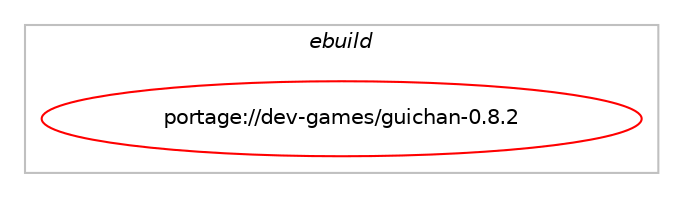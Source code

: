 digraph prolog {

# *************
# Graph options
# *************

newrank=true;
concentrate=true;
compound=true;
graph [rankdir=LR,fontname=Helvetica,fontsize=10,ranksep=1.5];#, ranksep=2.5, nodesep=0.2];
edge  [arrowhead=vee];
node  [fontname=Helvetica,fontsize=10];

# **********
# The ebuild
# **********

subgraph cluster_leftcol {
color=gray;
label=<<i>ebuild</i>>;
id [label="portage://dev-games/guichan-0.8.2", color=red, width=4, href="../dev-games/guichan-0.8.2.svg"];
}

# ****************
# The dependencies
# ****************

subgraph cluster_midcol {
color=gray;
label=<<i>dependencies</i>>;
subgraph cluster_compile {
fillcolor="#eeeeee";
style=filled;
label=<<i>compile</i>>;
# *** BEGIN UNKNOWN DEPENDENCY TYPE (TODO) ***
# id -> equal(use_conditional_group(positive,allegro,portage://dev-games/guichan-0.8.2,[package_dependency(portage://dev-games/guichan-0.8.2,install,no,media-libs,allegro,none,[,,],[slot(0)],[])]))
# *** END UNKNOWN DEPENDENCY TYPE (TODO) ***

# *** BEGIN UNKNOWN DEPENDENCY TYPE (TODO) ***
# id -> equal(use_conditional_group(positive,opengl,portage://dev-games/guichan-0.8.2,[package_dependency(portage://dev-games/guichan-0.8.2,install,no,virtual,opengl,none,[,,],[],[])]))
# *** END UNKNOWN DEPENDENCY TYPE (TODO) ***

# *** BEGIN UNKNOWN DEPENDENCY TYPE (TODO) ***
# id -> equal(use_conditional_group(positive,sdl,portage://dev-games/guichan-0.8.2,[package_dependency(portage://dev-games/guichan-0.8.2,install,no,media-libs,libsdl,none,[,,],[],[]),package_dependency(portage://dev-games/guichan-0.8.2,install,no,media-libs,sdl-image,none,[,,],[],[])]))
# *** END UNKNOWN DEPENDENCY TYPE (TODO) ***

}
subgraph cluster_compileandrun {
fillcolor="#eeeeee";
style=filled;
label=<<i>compile and run</i>>;
}
subgraph cluster_run {
fillcolor="#eeeeee";
style=filled;
label=<<i>run</i>>;
# *** BEGIN UNKNOWN DEPENDENCY TYPE (TODO) ***
# id -> equal(use_conditional_group(positive,allegro,portage://dev-games/guichan-0.8.2,[package_dependency(portage://dev-games/guichan-0.8.2,run,no,media-libs,allegro,none,[,,],[slot(0)],[])]))
# *** END UNKNOWN DEPENDENCY TYPE (TODO) ***

# *** BEGIN UNKNOWN DEPENDENCY TYPE (TODO) ***
# id -> equal(use_conditional_group(positive,opengl,portage://dev-games/guichan-0.8.2,[package_dependency(portage://dev-games/guichan-0.8.2,run,no,virtual,opengl,none,[,,],[],[])]))
# *** END UNKNOWN DEPENDENCY TYPE (TODO) ***

# *** BEGIN UNKNOWN DEPENDENCY TYPE (TODO) ***
# id -> equal(use_conditional_group(positive,sdl,portage://dev-games/guichan-0.8.2,[package_dependency(portage://dev-games/guichan-0.8.2,run,no,media-libs,libsdl,none,[,,],[],[]),package_dependency(portage://dev-games/guichan-0.8.2,run,no,media-libs,sdl-image,none,[,,],[],[])]))
# *** END UNKNOWN DEPENDENCY TYPE (TODO) ***

}
}

# **************
# The candidates
# **************

subgraph cluster_choices {
rank=same;
color=gray;
label=<<i>candidates</i>>;

}

}
